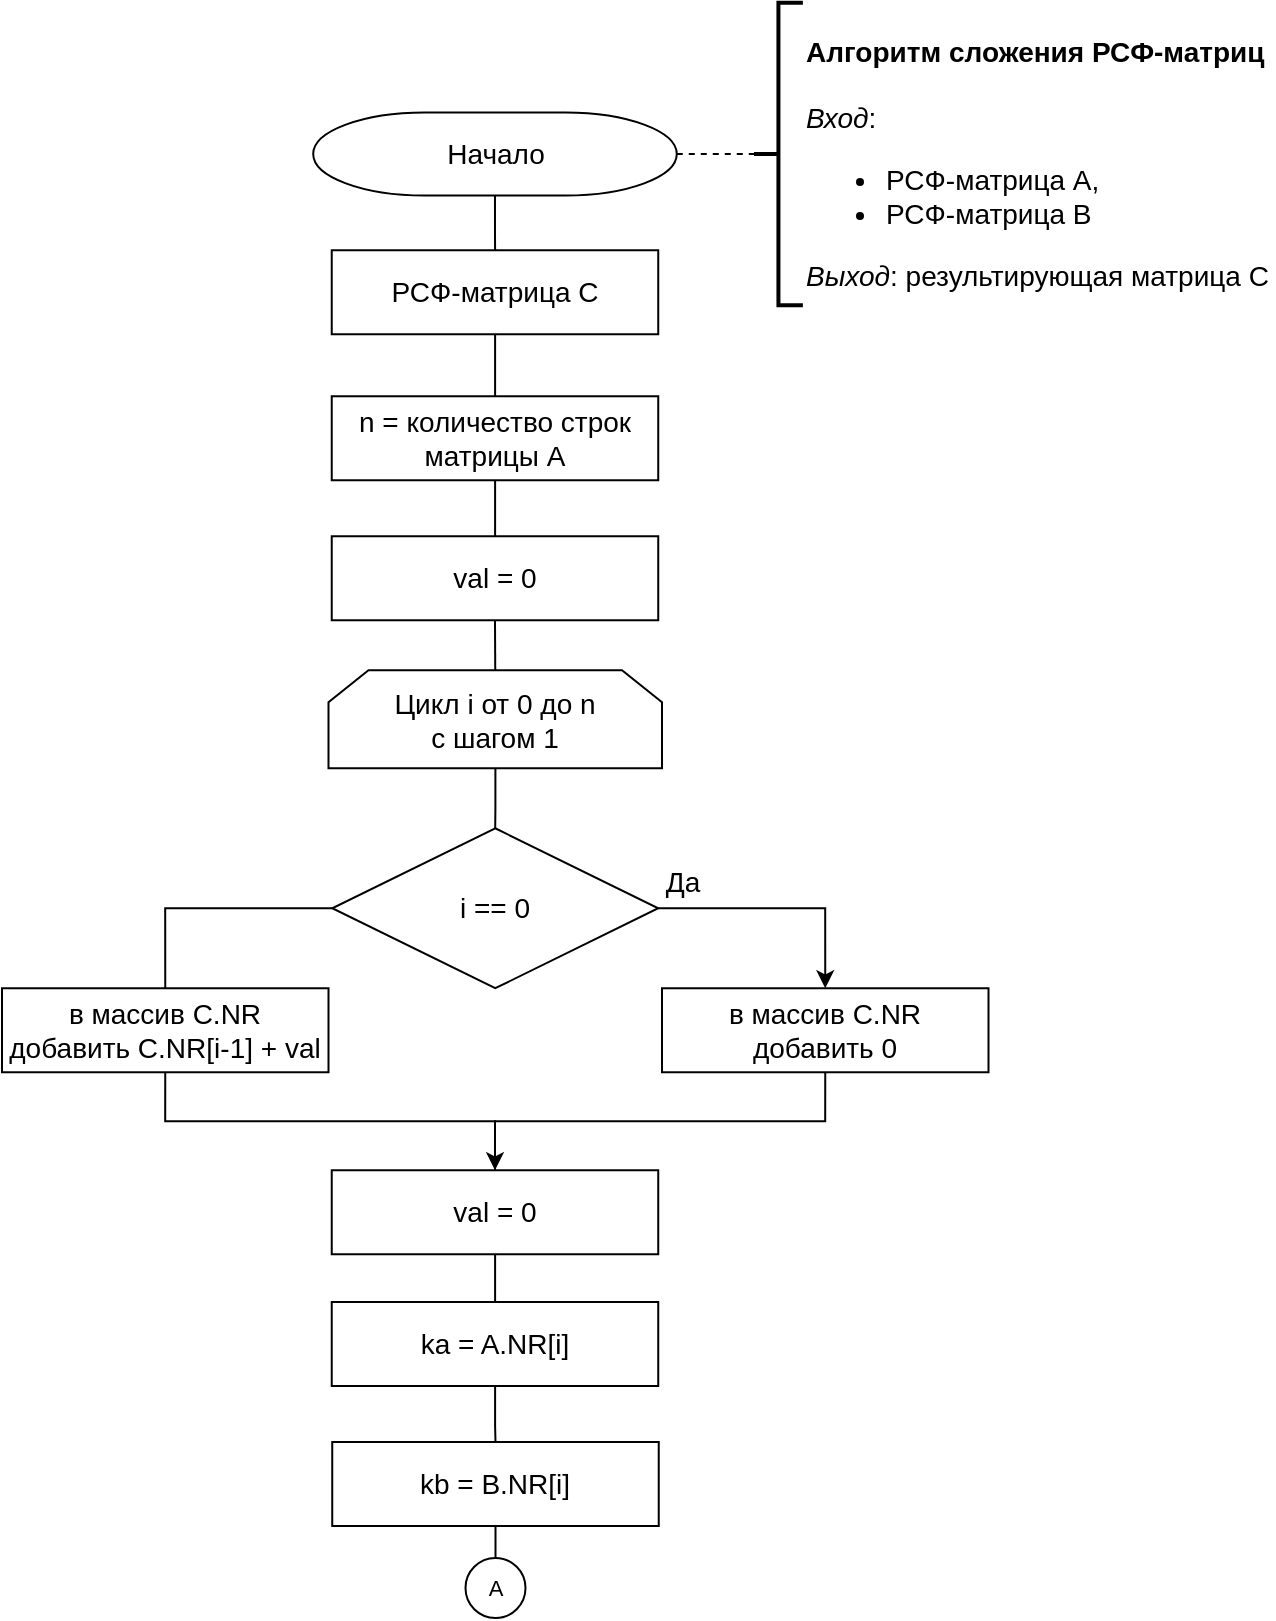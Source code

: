 <mxfile version="22.1.2" type="device" pages="3">
  <diagram id="SMWh7G3MIP-DYDScQ3kP" name="sum1">
    <mxGraphModel dx="1567" dy="1185" grid="0" gridSize="10" guides="1" tooltips="1" connect="1" arrows="1" fold="1" page="1" pageScale="1" pageWidth="827" pageHeight="1169" math="0" shadow="0">
      <root>
        <mxCell id="0" />
        <mxCell id="1" parent="0" />
        <mxCell id="8AwgqBXU9vxj7JGF5Rc0-8" style="edgeStyle=orthogonalEdgeStyle;shape=connector;rounded=0;orthogonalLoop=1;jettySize=auto;html=1;exitX=0.5;exitY=1;exitDx=0;exitDy=0;exitPerimeter=0;labelBackgroundColor=default;strokeColor=default;align=center;verticalAlign=middle;fontFamily=Helvetica;fontSize=11;fontColor=default;endArrow=none;endFill=0;" parent="1" source="Ab8iuGr4P1JSmaikQh76-2" target="msYpIoEZFIZ_a2EWAY9n-1" edge="1">
          <mxGeometry relative="1" as="geometry" />
        </mxCell>
        <mxCell id="Ab8iuGr4P1JSmaikQh76-2" value="&lt;font style=&quot;font-size: 14px;&quot;&gt;Начало&lt;/font&gt;" style="strokeWidth=1;html=1;shape=mxgraph.flowchart.terminator;whiteSpace=wrap;fontSize=14;container=0;" parent="1" vertex="1">
          <mxGeometry x="285.6" y="68.25" width="181.783" height="41.5" as="geometry" />
        </mxCell>
        <mxCell id="msYpIoEZFIZ_a2EWAY9n-3" value="" style="edgeStyle=orthogonalEdgeStyle;rounded=0;orthogonalLoop=1;jettySize=auto;html=1;endArrow=none;endFill=0;" parent="1" source="msYpIoEZFIZ_a2EWAY9n-1" target="msYpIoEZFIZ_a2EWAY9n-2" edge="1">
          <mxGeometry relative="1" as="geometry" />
        </mxCell>
        <mxCell id="msYpIoEZFIZ_a2EWAY9n-1" value="РСФ-матрица С" style="rounded=0;whiteSpace=wrap;html=1;absoluteArcSize=1;arcSize=14;strokeWidth=1;fontSize=14;container=0;" parent="1" vertex="1">
          <mxGeometry x="294.87" y="137.13" width="163.25" height="42" as="geometry" />
        </mxCell>
        <mxCell id="8AwgqBXU9vxj7JGF5Rc0-11" value="" style="edgeStyle=orthogonalEdgeStyle;shape=connector;rounded=0;orthogonalLoop=1;jettySize=auto;html=1;labelBackgroundColor=default;strokeColor=default;align=center;verticalAlign=middle;fontFamily=Helvetica;fontSize=11;fontColor=default;endArrow=none;endFill=0;" parent="1" source="msYpIoEZFIZ_a2EWAY9n-2" target="msYpIoEZFIZ_a2EWAY9n-6" edge="1">
          <mxGeometry relative="1" as="geometry" />
        </mxCell>
        <mxCell id="msYpIoEZFIZ_a2EWAY9n-2" value="n = количество строк матрицы А" style="rounded=0;whiteSpace=wrap;html=1;absoluteArcSize=1;arcSize=14;strokeWidth=1;fontSize=14;container=0;" parent="1" vertex="1">
          <mxGeometry x="294.87" y="210.13" width="163.25" height="42" as="geometry" />
        </mxCell>
        <mxCell id="8AwgqBXU9vxj7JGF5Rc0-10" value="" style="edgeStyle=orthogonalEdgeStyle;shape=connector;rounded=0;orthogonalLoop=1;jettySize=auto;html=1;labelBackgroundColor=default;strokeColor=default;align=center;verticalAlign=middle;fontFamily=Helvetica;fontSize=11;fontColor=default;endArrow=none;endFill=0;" parent="1" source="msYpIoEZFIZ_a2EWAY9n-4" target="8AwgqBXU9vxj7JGF5Rc0-1" edge="1">
          <mxGeometry relative="1" as="geometry" />
        </mxCell>
        <mxCell id="msYpIoEZFIZ_a2EWAY9n-4" value="&lt;font style=&quot;font-size: 14px;&quot;&gt;Цикл i от 0 до n &lt;br&gt;c шагом 1&lt;br&gt;&lt;/font&gt;" style="shape=loopLimit;whiteSpace=wrap;html=1;container=0;" parent="1" vertex="1">
          <mxGeometry x="293.25" y="347.13" width="166.75" height="49" as="geometry" />
        </mxCell>
        <mxCell id="8AwgqBXU9vxj7JGF5Rc0-13" style="edgeStyle=orthogonalEdgeStyle;shape=connector;rounded=0;orthogonalLoop=1;jettySize=auto;html=1;exitX=0.5;exitY=1;exitDx=0;exitDy=0;entryX=0.5;entryY=0;entryDx=0;entryDy=0;labelBackgroundColor=default;strokeColor=default;align=center;verticalAlign=middle;fontFamily=Helvetica;fontSize=11;fontColor=default;endArrow=none;endFill=0;" parent="1" source="msYpIoEZFIZ_a2EWAY9n-6" target="msYpIoEZFIZ_a2EWAY9n-4" edge="1">
          <mxGeometry relative="1" as="geometry" />
        </mxCell>
        <mxCell id="msYpIoEZFIZ_a2EWAY9n-6" value="val = 0" style="rounded=0;whiteSpace=wrap;html=1;absoluteArcSize=1;arcSize=14;strokeWidth=1;fontSize=14;container=0;" parent="1" vertex="1">
          <mxGeometry x="294.87" y="280.13" width="163.25" height="42" as="geometry" />
        </mxCell>
        <mxCell id="8AwgqBXU9vxj7JGF5Rc0-4" style="edgeStyle=orthogonalEdgeStyle;shape=connector;rounded=0;orthogonalLoop=1;jettySize=auto;html=1;exitX=1;exitY=0.5;exitDx=0;exitDy=0;entryX=0.5;entryY=0;entryDx=0;entryDy=0;labelBackgroundColor=default;strokeColor=default;align=center;verticalAlign=middle;fontFamily=Helvetica;fontSize=14;fontColor=default;endArrow=classic;endFill=1;" parent="1" source="8AwgqBXU9vxj7JGF5Rc0-1" target="8AwgqBXU9vxj7JGF5Rc0-3" edge="1">
          <mxGeometry relative="1" as="geometry" />
        </mxCell>
        <mxCell id="8AwgqBXU9vxj7JGF5Rc0-9" value="Да" style="edgeLabel;html=1;align=center;verticalAlign=middle;resizable=0;points=[];fontSize=14;fontFamily=Helvetica;fontColor=default;" parent="8AwgqBXU9vxj7JGF5Rc0-4" vertex="1" connectable="0">
          <mxGeometry x="-0.143" y="-1" relative="1" as="geometry">
            <mxPoint x="-41" y="-14" as="offset" />
          </mxGeometry>
        </mxCell>
        <mxCell id="8AwgqBXU9vxj7JGF5Rc0-6" style="edgeStyle=orthogonalEdgeStyle;shape=connector;rounded=0;orthogonalLoop=1;jettySize=auto;html=1;exitX=0;exitY=0.5;exitDx=0;exitDy=0;entryX=0.5;entryY=0;entryDx=0;entryDy=0;labelBackgroundColor=default;strokeColor=default;align=center;verticalAlign=middle;fontFamily=Helvetica;fontSize=11;fontColor=default;endArrow=none;endFill=0;" parent="1" source="8AwgqBXU9vxj7JGF5Rc0-1" target="8AwgqBXU9vxj7JGF5Rc0-5" edge="1">
          <mxGeometry relative="1" as="geometry" />
        </mxCell>
        <mxCell id="8AwgqBXU9vxj7JGF5Rc0-1" value="&lt;font style=&quot;font-size: 14px;&quot;&gt;i == 0&lt;/font&gt;" style="rhombus;whiteSpace=wrap;html=1;fontFamily=Helvetica;fontSize=11;fontColor=default;" parent="1" vertex="1">
          <mxGeometry x="295.12" y="426.13" width="163" height="80" as="geometry" />
        </mxCell>
        <mxCell id="8AwgqBXU9vxj7JGF5Rc0-17" style="edgeStyle=orthogonalEdgeStyle;shape=connector;rounded=0;orthogonalLoop=1;jettySize=auto;html=1;exitX=0.5;exitY=1;exitDx=0;exitDy=0;entryX=0.5;entryY=0;entryDx=0;entryDy=0;labelBackgroundColor=default;strokeColor=default;align=center;verticalAlign=middle;fontFamily=Helvetica;fontSize=11;fontColor=default;endArrow=none;endFill=0;" parent="1" source="8AwgqBXU9vxj7JGF5Rc0-3" target="8AwgqBXU9vxj7JGF5Rc0-14" edge="1">
          <mxGeometry relative="1" as="geometry" />
        </mxCell>
        <mxCell id="8AwgqBXU9vxj7JGF5Rc0-3" value="в массив C.NR &lt;br&gt;добавить 0" style="rounded=0;whiteSpace=wrap;html=1;absoluteArcSize=1;arcSize=14;strokeWidth=1;fontSize=14;container=0;" parent="1" vertex="1">
          <mxGeometry x="460" y="506.13" width="163.25" height="42" as="geometry" />
        </mxCell>
        <mxCell id="8AwgqBXU9vxj7JGF5Rc0-15" style="edgeStyle=orthogonalEdgeStyle;shape=connector;rounded=0;orthogonalLoop=1;jettySize=auto;html=1;exitX=0.5;exitY=1;exitDx=0;exitDy=0;entryX=0.5;entryY=0;entryDx=0;entryDy=0;labelBackgroundColor=default;strokeColor=default;align=center;verticalAlign=middle;fontFamily=Helvetica;fontSize=11;fontColor=default;endArrow=classic;endFill=1;" parent="1" source="8AwgqBXU9vxj7JGF5Rc0-5" target="8AwgqBXU9vxj7JGF5Rc0-14" edge="1">
          <mxGeometry relative="1" as="geometry" />
        </mxCell>
        <mxCell id="8AwgqBXU9vxj7JGF5Rc0-5" value="в массив C.NR &lt;br&gt;добавить С.NR[i-1] + val" style="rounded=0;whiteSpace=wrap;html=1;absoluteArcSize=1;arcSize=14;strokeWidth=1;fontSize=14;container=0;" parent="1" vertex="1">
          <mxGeometry x="130.0" y="506.13" width="163.25" height="42" as="geometry" />
        </mxCell>
        <mxCell id="8AwgqBXU9vxj7JGF5Rc0-19" value="" style="edgeStyle=orthogonalEdgeStyle;shape=connector;rounded=0;orthogonalLoop=1;jettySize=auto;html=1;labelBackgroundColor=default;strokeColor=default;align=center;verticalAlign=middle;fontFamily=Helvetica;fontSize=11;fontColor=default;endArrow=none;endFill=0;" parent="1" source="8AwgqBXU9vxj7JGF5Rc0-14" target="8AwgqBXU9vxj7JGF5Rc0-18" edge="1">
          <mxGeometry relative="1" as="geometry" />
        </mxCell>
        <mxCell id="8AwgqBXU9vxj7JGF5Rc0-14" value="val = 0" style="rounded=0;whiteSpace=wrap;html=1;absoluteArcSize=1;arcSize=14;strokeWidth=1;fontSize=14;container=0;" parent="1" vertex="1">
          <mxGeometry x="294.87" y="597.13" width="163.25" height="42" as="geometry" />
        </mxCell>
        <mxCell id="8AwgqBXU9vxj7JGF5Rc0-21" value="" style="edgeStyle=orthogonalEdgeStyle;shape=connector;rounded=0;orthogonalLoop=1;jettySize=auto;html=1;labelBackgroundColor=default;strokeColor=default;align=center;verticalAlign=middle;fontFamily=Helvetica;fontSize=11;fontColor=default;endArrow=none;endFill=0;" parent="1" source="8AwgqBXU9vxj7JGF5Rc0-18" target="8AwgqBXU9vxj7JGF5Rc0-20" edge="1">
          <mxGeometry relative="1" as="geometry" />
        </mxCell>
        <mxCell id="8AwgqBXU9vxj7JGF5Rc0-18" value="ka = A.NR[i]" style="rounded=0;whiteSpace=wrap;html=1;absoluteArcSize=1;arcSize=14;strokeWidth=1;fontSize=14;container=0;" parent="1" vertex="1">
          <mxGeometry x="294.87" y="663" width="163.25" height="42" as="geometry" />
        </mxCell>
        <mxCell id="8AwgqBXU9vxj7JGF5Rc0-23" value="" style="edgeStyle=orthogonalEdgeStyle;shape=connector;rounded=0;orthogonalLoop=1;jettySize=auto;html=1;labelBackgroundColor=default;strokeColor=default;align=center;verticalAlign=middle;fontFamily=Helvetica;fontSize=11;fontColor=default;endArrow=none;endFill=0;" parent="1" source="8AwgqBXU9vxj7JGF5Rc0-20" edge="1">
          <mxGeometry relative="1" as="geometry">
            <mxPoint x="376.867" y="803.002" as="targetPoint" />
          </mxGeometry>
        </mxCell>
        <mxCell id="8AwgqBXU9vxj7JGF5Rc0-20" value="kb = B.NR[i]" style="rounded=0;whiteSpace=wrap;html=1;absoluteArcSize=1;arcSize=14;strokeWidth=1;fontSize=14;container=0;" parent="1" vertex="1">
          <mxGeometry x="295.12" y="733" width="163.25" height="42" as="geometry" />
        </mxCell>
        <mxCell id="8AwgqBXU9vxj7JGF5Rc0-39" value="A" style="ellipse;whiteSpace=wrap;html=1;aspect=fixed;fontFamily=Helvetica;fontSize=11;fontColor=default;" parent="1" vertex="1">
          <mxGeometry x="361.75" y="791" width="30" height="30" as="geometry" />
        </mxCell>
        <mxCell id="vi7GC5EDmiUwviAEDeMF-2" style="edgeStyle=orthogonalEdgeStyle;rounded=0;orthogonalLoop=1;jettySize=auto;html=1;exitX=1;exitY=0.5;exitDx=0;exitDy=0;exitPerimeter=0;entryX=0;entryY=0.5;entryDx=0;entryDy=0;entryPerimeter=0;endArrow=none;endFill=0;dashed=1;" edge="1" parent="1" source="Ab8iuGr4P1JSmaikQh76-2" target="Ab8iuGr4P1JSmaikQh76-3">
          <mxGeometry relative="1" as="geometry" />
        </mxCell>
        <mxCell id="vi7GC5EDmiUwviAEDeMF-4" value="" style="group" vertex="1" connectable="0" parent="1">
          <mxGeometry x="506" y="13.37" width="260" height="151.25" as="geometry" />
        </mxCell>
        <mxCell id="Ab8iuGr4P1JSmaikQh76-3" value="" style="strokeWidth=2;html=1;shape=mxgraph.flowchart.annotation_2;align=left;labelPosition=right;pointerEvents=1;hachureGap=4;fontFamily=Architects Daughter;fontSource=https%3A%2F%2Ffonts.googleapis.com%2Fcss%3Ffamily%3DArchitects%2BDaughter;fontSize=14;container=0;" parent="vi7GC5EDmiUwviAEDeMF-4" vertex="1">
          <mxGeometry width="24.44" height="151.25" as="geometry" />
        </mxCell>
        <mxCell id="Ab8iuGr4P1JSmaikQh76-1" value="&lt;br style=&quot;font-size: 14px;&quot;&gt;&lt;b style=&quot;font-size: 14px;&quot;&gt;Алгоритм сложения РСФ-матриц&lt;br style=&quot;font-size: 14px;&quot;&gt;&amp;nbsp;&lt;/b&gt;&lt;br style=&quot;font-size: 14px;&quot;&gt;&lt;i style=&quot;font-size: 14px;&quot;&gt;Вход&lt;/i&gt;:&amp;nbsp;&lt;br&gt;&lt;ul&gt;&lt;li&gt;РСФ-матрица A,&lt;/li&gt;&lt;li&gt;РСФ-матрица B&lt;/li&gt;&lt;/ul&gt;&lt;div&gt;&lt;i&gt;Выход&lt;/i&gt;: результирующая&amp;nbsp;&lt;span style=&quot;background-color: initial;&quot;&gt;матрица С&lt;/span&gt;&lt;/div&gt;" style="text;html=1;strokeColor=none;fillColor=none;align=left;verticalAlign=middle;whiteSpace=wrap;rounded=0;fontSize=14;container=0;" parent="vi7GC5EDmiUwviAEDeMF-4" vertex="1">
          <mxGeometry x="24.44" y="66.63" width="235.56" height="10" as="geometry" />
        </mxCell>
      </root>
    </mxGraphModel>
  </diagram>
  <diagram id="EEU-iRFAq5Y7ACLVF6Qx" name="sum2">
    <mxGraphModel dx="1175" dy="-280" grid="0" gridSize="10" guides="1" tooltips="1" connect="1" arrows="1" fold="1" page="1" pageScale="1" pageWidth="827" pageHeight="1169" math="0" shadow="0">
      <root>
        <mxCell id="0" />
        <mxCell id="1" parent="0" />
        <mxCell id="8U1O0CdQogbkgWTrK2fF-4" style="edgeStyle=orthogonalEdgeStyle;shape=connector;rounded=0;orthogonalLoop=1;jettySize=auto;html=1;exitX=1;exitY=0.5;exitDx=0;exitDy=0;labelBackgroundColor=default;strokeColor=default;align=center;verticalAlign=middle;fontFamily=Helvetica;fontSize=11;fontColor=default;endArrow=classic;endFill=1;" parent="1" source="8U1O0CdQogbkgWTrK2fF-5" target="8U1O0CdQogbkgWTrK2fF-7" edge="1">
          <mxGeometry relative="1" as="geometry" />
        </mxCell>
        <mxCell id="8U1O0CdQogbkgWTrK2fF-11" value="&lt;font style=&quot;font-size: 14px;&quot;&gt;Да&lt;/font&gt;" style="edgeLabel;html=1;align=center;verticalAlign=middle;resizable=0;points=[];fontSize=14;fontFamily=Helvetica;fontColor=default;" parent="8U1O0CdQogbkgWTrK2fF-4" vertex="1" connectable="0">
          <mxGeometry x="-0.168" y="3" relative="1" as="geometry">
            <mxPoint x="-35" y="-7" as="offset" />
          </mxGeometry>
        </mxCell>
        <mxCell id="8U1O0CdQogbkgWTrK2fF-13" style="edgeStyle=orthogonalEdgeStyle;shape=connector;rounded=0;orthogonalLoop=1;jettySize=auto;html=1;exitX=0;exitY=0.5;exitDx=0;exitDy=0;labelBackgroundColor=default;strokeColor=default;align=center;verticalAlign=middle;fontFamily=Helvetica;fontSize=11;fontColor=default;endArrow=none;endFill=0;" parent="1" source="8U1O0CdQogbkgWTrK2fF-5" target="8U1O0CdQogbkgWTrK2fF-12" edge="1">
          <mxGeometry relative="1" as="geometry" />
        </mxCell>
        <mxCell id="8U1O0CdQogbkgWTrK2fF-5" value="&lt;font style=&quot;font-size: 14px;&quot;&gt;A.JA[ka] &amp;lt; B.JA[kb]&lt;br&gt;&lt;/font&gt;" style="rhombus;whiteSpace=wrap;html=1;fontFamily=Helvetica;fontSize=11;fontColor=default;" parent="1" vertex="1">
          <mxGeometry x="419.69" y="1558" width="163" height="80" as="geometry" />
        </mxCell>
        <mxCell id="8U1O0CdQogbkgWTrK2fF-6" value="" style="edgeStyle=orthogonalEdgeStyle;shape=connector;rounded=0;orthogonalLoop=1;jettySize=auto;html=1;labelBackgroundColor=default;strokeColor=default;align=center;verticalAlign=middle;fontFamily=Helvetica;fontSize=11;fontColor=default;endArrow=none;endFill=0;" parent="1" source="8U1O0CdQogbkgWTrK2fF-7" target="8U1O0CdQogbkgWTrK2fF-9" edge="1">
          <mxGeometry relative="1" as="geometry" />
        </mxCell>
        <mxCell id="8U1O0CdQogbkgWTrK2fF-7" value="в массив C.JA&lt;br style=&quot;border-color: var(--border-color);&quot;&gt;добавить A.JA[ka]" style="rounded=0;whiteSpace=wrap;html=1;absoluteArcSize=1;arcSize=14;strokeWidth=1;fontSize=14;container=0;" parent="1" vertex="1">
          <mxGeometry x="602.09" y="1648" width="163.25" height="42" as="geometry" />
        </mxCell>
        <mxCell id="8U1O0CdQogbkgWTrK2fF-8" value="" style="edgeStyle=orthogonalEdgeStyle;shape=connector;rounded=0;orthogonalLoop=1;jettySize=auto;html=1;labelBackgroundColor=default;strokeColor=default;align=center;verticalAlign=middle;fontFamily=Helvetica;fontSize=11;fontColor=default;endArrow=none;endFill=0;" parent="1" source="8U1O0CdQogbkgWTrK2fF-9" target="8U1O0CdQogbkgWTrK2fF-10" edge="1">
          <mxGeometry relative="1" as="geometry" />
        </mxCell>
        <mxCell id="8U1O0CdQogbkgWTrK2fF-9" value="в массив C.AN&lt;br style=&quot;border-color: var(--border-color);&quot;&gt;добавить A.AN[ka]" style="rounded=0;whiteSpace=wrap;html=1;absoluteArcSize=1;arcSize=14;strokeWidth=1;fontSize=14;container=0;" parent="1" vertex="1">
          <mxGeometry x="602.09" y="1718" width="163.25" height="42" as="geometry" />
        </mxCell>
        <mxCell id="bO2Eyt3hgYynWokHPSe8-19" style="edgeStyle=orthogonalEdgeStyle;shape=connector;rounded=0;orthogonalLoop=1;jettySize=auto;html=1;exitX=0.5;exitY=1;exitDx=0;exitDy=0;labelBackgroundColor=default;strokeColor=default;align=center;verticalAlign=middle;fontFamily=Helvetica;fontSize=11;fontColor=default;endArrow=classic;endFill=1;" edge="1" parent="1" source="8U1O0CdQogbkgWTrK2fF-10" target="8U1O0CdQogbkgWTrK2fF-29">
          <mxGeometry relative="1" as="geometry">
            <Array as="points">
              <mxPoint x="684" y="2220" />
              <mxPoint x="501" y="2220" />
            </Array>
          </mxGeometry>
        </mxCell>
        <mxCell id="8U1O0CdQogbkgWTrK2fF-10" value="ka = ka + 1" style="rounded=0;whiteSpace=wrap;html=1;absoluteArcSize=1;arcSize=14;strokeWidth=1;fontSize=14;container=0;" parent="1" vertex="1">
          <mxGeometry x="602.09" y="1788" width="163.25" height="42" as="geometry" />
        </mxCell>
        <mxCell id="8U1O0CdQogbkgWTrK2fF-15" style="edgeStyle=orthogonalEdgeStyle;shape=connector;rounded=0;orthogonalLoop=1;jettySize=auto;html=1;exitX=1;exitY=0.5;exitDx=0;exitDy=0;labelBackgroundColor=default;strokeColor=default;align=center;verticalAlign=middle;fontFamily=Helvetica;fontSize=11;fontColor=default;endArrow=classic;endFill=1;" parent="1" source="8U1O0CdQogbkgWTrK2fF-12" target="8U1O0CdQogbkgWTrK2fF-14" edge="1">
          <mxGeometry relative="1" as="geometry" />
        </mxCell>
        <mxCell id="8U1O0CdQogbkgWTrK2fF-20" value="&lt;font style=&quot;font-size: 14px;&quot;&gt;Да&lt;/font&gt;" style="edgeLabel;html=1;align=center;verticalAlign=middle;resizable=0;points=[];fontSize=11;fontFamily=Helvetica;fontColor=default;" parent="8U1O0CdQogbkgWTrK2fF-15" vertex="1" connectable="0">
          <mxGeometry x="-0.345" relative="1" as="geometry">
            <mxPoint x="-28" y="-10" as="offset" />
          </mxGeometry>
        </mxCell>
        <mxCell id="bO2Eyt3hgYynWokHPSe8-13" style="edgeStyle=orthogonalEdgeStyle;shape=connector;rounded=0;orthogonalLoop=1;jettySize=auto;html=1;exitX=0;exitY=0.5;exitDx=0;exitDy=0;entryX=0.5;entryY=0;entryDx=0;entryDy=0;labelBackgroundColor=default;strokeColor=default;align=center;verticalAlign=middle;fontFamily=Helvetica;fontSize=11;fontColor=default;endArrow=none;endFill=0;" edge="1" parent="1" source="8U1O0CdQogbkgWTrK2fF-12" target="bO2Eyt3hgYynWokHPSe8-1">
          <mxGeometry relative="1" as="geometry" />
        </mxCell>
        <mxCell id="8U1O0CdQogbkgWTrK2fF-12" value="&lt;font style=&quot;font-size: 14px;&quot;&gt;A.JA[ka] &amp;gt; B.JA[kb]&lt;br&gt;&lt;/font&gt;" style="rhombus;whiteSpace=wrap;html=1;fontFamily=Helvetica;fontSize=11;fontColor=default;" parent="1" vertex="1">
          <mxGeometry x="256.69" y="1648" width="163" height="80" as="geometry" />
        </mxCell>
        <mxCell id="8U1O0CdQogbkgWTrK2fF-17" value="" style="edgeStyle=orthogonalEdgeStyle;shape=connector;rounded=0;orthogonalLoop=1;jettySize=auto;html=1;labelBackgroundColor=default;strokeColor=default;align=center;verticalAlign=middle;fontFamily=Helvetica;fontSize=11;fontColor=default;endArrow=none;endFill=0;" parent="1" source="8U1O0CdQogbkgWTrK2fF-14" target="8U1O0CdQogbkgWTrK2fF-16" edge="1">
          <mxGeometry relative="1" as="geometry" />
        </mxCell>
        <mxCell id="8U1O0CdQogbkgWTrK2fF-14" value="в массив C.JA&lt;br style=&quot;border-color: var(--border-color);&quot;&gt;добавить B.JA[kb]" style="rounded=0;whiteSpace=wrap;html=1;absoluteArcSize=1;arcSize=14;strokeWidth=1;fontSize=14;container=0;" parent="1" vertex="1">
          <mxGeometry x="419.69" y="1728" width="163.25" height="42" as="geometry" />
        </mxCell>
        <mxCell id="8U1O0CdQogbkgWTrK2fF-19" value="" style="edgeStyle=orthogonalEdgeStyle;shape=connector;rounded=0;orthogonalLoop=1;jettySize=auto;html=1;labelBackgroundColor=default;strokeColor=default;align=center;verticalAlign=middle;fontFamily=Helvetica;fontSize=11;fontColor=default;endArrow=none;endFill=0;" parent="1" source="8U1O0CdQogbkgWTrK2fF-16" target="8U1O0CdQogbkgWTrK2fF-18" edge="1">
          <mxGeometry relative="1" as="geometry" />
        </mxCell>
        <mxCell id="8U1O0CdQogbkgWTrK2fF-16" value="в массив C.AN&lt;br style=&quot;border-color: var(--border-color);&quot;&gt;добавить B.AN[kb]" style="rounded=0;whiteSpace=wrap;html=1;absoluteArcSize=1;arcSize=14;strokeWidth=1;fontSize=14;container=0;" parent="1" vertex="1">
          <mxGeometry x="419.69" y="1798" width="163.25" height="42" as="geometry" />
        </mxCell>
        <mxCell id="bO2Eyt3hgYynWokHPSe8-18" style="edgeStyle=orthogonalEdgeStyle;shape=connector;rounded=0;orthogonalLoop=1;jettySize=auto;html=1;exitX=0.5;exitY=1;exitDx=0;exitDy=0;labelBackgroundColor=default;strokeColor=default;align=center;verticalAlign=middle;fontFamily=Helvetica;fontSize=11;fontColor=default;endArrow=none;endFill=0;" edge="1" parent="1" source="8U1O0CdQogbkgWTrK2fF-18">
          <mxGeometry relative="1" as="geometry">
            <mxPoint x="340" y="2210" as="targetPoint" />
            <Array as="points">
              <mxPoint x="501" y="2190" />
              <mxPoint x="340" y="2190" />
            </Array>
          </mxGeometry>
        </mxCell>
        <mxCell id="8U1O0CdQogbkgWTrK2fF-18" value="kb = kb + 1" style="rounded=0;whiteSpace=wrap;html=1;absoluteArcSize=1;arcSize=14;strokeWidth=1;fontSize=14;container=0;" parent="1" vertex="1">
          <mxGeometry x="419.69" y="1868" width="163.25" height="42" as="geometry" />
        </mxCell>
        <mxCell id="8U1O0CdQogbkgWTrK2fF-28" value="" style="edgeStyle=orthogonalEdgeStyle;shape=connector;rounded=0;orthogonalLoop=1;jettySize=auto;html=1;labelBackgroundColor=default;strokeColor=default;align=center;verticalAlign=middle;fontFamily=Helvetica;fontSize=11;fontColor=default;endArrow=none;endFill=0;" parent="1" source="8U1O0CdQogbkgWTrK2fF-25" target="8U1O0CdQogbkgWTrK2fF-26" edge="1">
          <mxGeometry relative="1" as="geometry" />
        </mxCell>
        <mxCell id="8U1O0CdQogbkgWTrK2fF-25" value="kb = kb + 1" style="rounded=0;whiteSpace=wrap;html=1;absoluteArcSize=1;arcSize=14;strokeWidth=1;fontSize=14;container=0;" parent="1" vertex="1">
          <mxGeometry x="80.25" y="2050" width="163.25" height="42" as="geometry" />
        </mxCell>
        <mxCell id="bO2Eyt3hgYynWokHPSe8-20" style="edgeStyle=orthogonalEdgeStyle;shape=connector;rounded=0;orthogonalLoop=1;jettySize=auto;html=1;exitX=0.5;exitY=1;exitDx=0;exitDy=0;entryX=0.5;entryY=0;entryDx=0;entryDy=0;labelBackgroundColor=default;strokeColor=default;align=center;verticalAlign=middle;fontFamily=Helvetica;fontSize=11;fontColor=default;endArrow=none;endFill=0;" edge="1" parent="1" source="8U1O0CdQogbkgWTrK2fF-26" target="8U1O0CdQogbkgWTrK2fF-29">
          <mxGeometry relative="1" as="geometry">
            <Array as="points">
              <mxPoint x="162" y="2190" />
              <mxPoint x="340" y="2190" />
              <mxPoint x="340" y="2220" />
              <mxPoint x="501" y="2220" />
            </Array>
          </mxGeometry>
        </mxCell>
        <mxCell id="8U1O0CdQogbkgWTrK2fF-26" value="ka = ka + 1" style="rounded=0;whiteSpace=wrap;html=1;absoluteArcSize=1;arcSize=14;strokeWidth=1;fontSize=14;container=0;" parent="1" vertex="1">
          <mxGeometry x="80.25" y="2120" width="163.25" height="42" as="geometry" />
        </mxCell>
        <mxCell id="ihlgSscTZok5iSYmaYs1-6" style="edgeStyle=orthogonalEdgeStyle;shape=connector;rounded=0;orthogonalLoop=1;jettySize=auto;html=1;exitX=0.5;exitY=1;exitDx=0;exitDy=0;labelBackgroundColor=default;strokeColor=default;align=center;verticalAlign=middle;fontFamily=Helvetica;fontSize=11;fontColor=default;endArrow=classic;endFill=1;" parent="1" source="8U1O0CdQogbkgWTrK2fF-29" edge="1">
          <mxGeometry relative="1" as="geometry">
            <mxPoint x="501" y="1440" as="targetPoint" />
            <Array as="points">
              <mxPoint x="501" y="2300" />
              <mxPoint x="62" y="2300" />
              <mxPoint x="62" y="1440" />
              <mxPoint x="501" y="1440" />
            </Array>
          </mxGeometry>
        </mxCell>
        <mxCell id="8U1O0CdQogbkgWTrK2fF-29" value="val = val + 1" style="rounded=0;whiteSpace=wrap;html=1;absoluteArcSize=1;arcSize=14;strokeWidth=1;fontSize=14;container=0;" parent="1" vertex="1">
          <mxGeometry x="419.44" y="2240" width="163.25" height="42" as="geometry" />
        </mxCell>
        <mxCell id="bm2sCQowgGXtOBnuMrha-2" style="edgeStyle=orthogonalEdgeStyle;shape=connector;rounded=0;orthogonalLoop=1;jettySize=auto;html=1;exitX=0.5;exitY=1;exitDx=0;exitDy=0;entryX=0.5;entryY=0;entryDx=0;entryDy=0;labelBackgroundColor=default;strokeColor=default;align=center;verticalAlign=middle;fontFamily=Helvetica;fontSize=11;fontColor=default;endArrow=none;endFill=0;" parent="1" source="bm2sCQowgGXtOBnuMrha-1" target="8U1O0CdQogbkgWTrK2fF-5" edge="1">
          <mxGeometry relative="1" as="geometry" />
        </mxCell>
        <mxCell id="ihlgSscTZok5iSYmaYs1-12" value="&lt;font style=&quot;font-size: 14px;&quot;&gt;Да&lt;/font&gt;" style="edgeLabel;html=1;align=center;verticalAlign=middle;resizable=0;points=[];fontSize=11;fontFamily=Helvetica;fontColor=default;" parent="bm2sCQowgGXtOBnuMrha-2" vertex="1" connectable="0">
          <mxGeometry x="-0.145" relative="1" as="geometry">
            <mxPoint x="12" as="offset" />
          </mxGeometry>
        </mxCell>
        <mxCell id="KUXS9KFJoiylNMZ6EMxR-2" style="edgeStyle=orthogonalEdgeStyle;shape=connector;rounded=0;orthogonalLoop=1;jettySize=auto;html=1;exitX=1;exitY=0.5;exitDx=0;exitDy=0;entryX=0;entryY=0.5;entryDx=0;entryDy=0;labelBackgroundColor=default;strokeColor=default;align=center;verticalAlign=middle;fontFamily=Helvetica;fontSize=11;fontColor=default;endArrow=none;endFill=0;" parent="1" source="bm2sCQowgGXtOBnuMrha-1" target="KUXS9KFJoiylNMZ6EMxR-1" edge="1">
          <mxGeometry relative="1" as="geometry" />
        </mxCell>
        <mxCell id="bm2sCQowgGXtOBnuMrha-1" value="&lt;font style=&quot;font-size: 14px;&quot;&gt;ka &amp;lt; A.NR[i + 1] и&amp;nbsp;&lt;br&gt;kb &amp;lt; B.NR[i + 1]&lt;br&gt;&lt;/font&gt;" style="rhombus;whiteSpace=wrap;html=1;fontFamily=Helvetica;fontSize=11;fontColor=default;" parent="1" vertex="1">
          <mxGeometry x="419.94" y="1448" width="163" height="80" as="geometry" />
        </mxCell>
        <mxCell id="ihlgSscTZok5iSYmaYs1-2" value="" style="edgeStyle=orthogonalEdgeStyle;shape=connector;rounded=0;orthogonalLoop=1;jettySize=auto;html=1;labelBackgroundColor=default;strokeColor=default;align=center;verticalAlign=middle;fontFamily=Helvetica;fontSize=11;fontColor=default;endArrow=none;endFill=0;" parent="1" source="ihlgSscTZok5iSYmaYs1-1" target="bm2sCQowgGXtOBnuMrha-1" edge="1">
          <mxGeometry relative="1" as="geometry" />
        </mxCell>
        <mxCell id="ihlgSscTZok5iSYmaYs1-1" value="A" style="ellipse;whiteSpace=wrap;html=1;aspect=fixed;fontFamily=Helvetica;fontSize=11;fontColor=default;" parent="1" vertex="1">
          <mxGeometry x="486.44" y="1388" width="30" height="30" as="geometry" />
        </mxCell>
        <mxCell id="KUXS9KFJoiylNMZ6EMxR-1" value="Б" style="ellipse;whiteSpace=wrap;html=1;aspect=fixed;fontFamily=Helvetica;fontSize=11;fontColor=default;" parent="1" vertex="1">
          <mxGeometry x="632.2" y="1473" width="30" height="30" as="geometry" />
        </mxCell>
        <mxCell id="bO2Eyt3hgYynWokHPSe8-3" style="edgeStyle=orthogonalEdgeStyle;rounded=0;orthogonalLoop=1;jettySize=auto;html=1;exitX=0.5;exitY=1;exitDx=0;exitDy=0;entryX=0.5;entryY=0;entryDx=0;entryDy=0;endArrow=none;endFill=0;" edge="1" parent="1" source="bO2Eyt3hgYynWokHPSe8-1" target="bO2Eyt3hgYynWokHPSe8-2">
          <mxGeometry relative="1" as="geometry" />
        </mxCell>
        <mxCell id="bO2Eyt3hgYynWokHPSe8-1" value="tmp = A.AN[ka] + B.AN[kb]" style="rounded=0;whiteSpace=wrap;html=1;absoluteArcSize=1;arcSize=14;strokeWidth=1;fontSize=14;container=0;" vertex="1" parent="1">
          <mxGeometry x="80.0" y="1728" width="163.25" height="42" as="geometry" />
        </mxCell>
        <mxCell id="bO2Eyt3hgYynWokHPSe8-12" style="edgeStyle=orthogonalEdgeStyle;shape=connector;rounded=0;orthogonalLoop=1;jettySize=auto;html=1;exitX=0.5;exitY=1;exitDx=0;exitDy=0;labelBackgroundColor=default;strokeColor=default;align=center;verticalAlign=middle;fontFamily=Helvetica;fontSize=11;fontColor=default;endArrow=none;endFill=0;" edge="1" parent="1" source="bO2Eyt3hgYynWokHPSe8-2" target="bO2Eyt3hgYynWokHPSe8-4">
          <mxGeometry relative="1" as="geometry" />
        </mxCell>
        <mxCell id="bO2Eyt3hgYynWokHPSe8-17" value="&lt;font style=&quot;font-size: 14px;&quot;&gt;Да&lt;/font&gt;" style="edgeLabel;html=1;align=center;verticalAlign=middle;resizable=0;points=[];fontSize=11;fontFamily=Helvetica;fontColor=default;" vertex="1" connectable="0" parent="bO2Eyt3hgYynWokHPSe8-12">
          <mxGeometry x="-0.293" y="-1" relative="1" as="geometry">
            <mxPoint x="15" y="2" as="offset" />
          </mxGeometry>
        </mxCell>
        <mxCell id="bO2Eyt3hgYynWokHPSe8-21" style="edgeStyle=orthogonalEdgeStyle;shape=connector;rounded=0;orthogonalLoop=1;jettySize=auto;html=1;exitX=1;exitY=0.5;exitDx=0;exitDy=0;labelBackgroundColor=default;strokeColor=default;align=center;verticalAlign=middle;fontFamily=Helvetica;fontSize=11;fontColor=default;endArrow=classic;endFill=1;" edge="1" parent="1" source="bO2Eyt3hgYynWokHPSe8-2">
          <mxGeometry relative="1" as="geometry">
            <mxPoint x="162" y="2040" as="targetPoint" />
            <Array as="points">
              <mxPoint x="280" y="1839" />
              <mxPoint x="280" y="2040" />
            </Array>
          </mxGeometry>
        </mxCell>
        <mxCell id="bO2Eyt3hgYynWokHPSe8-2" value="&lt;font style=&quot;font-size: 14px;&quot;&gt;tmp != 0&lt;br&gt;&lt;/font&gt;" style="rhombus;whiteSpace=wrap;html=1;fontFamily=Helvetica;fontSize=11;fontColor=default;" vertex="1" parent="1">
          <mxGeometry x="80.25" y="1799" width="163" height="80" as="geometry" />
        </mxCell>
        <mxCell id="bO2Eyt3hgYynWokHPSe8-14" style="edgeStyle=orthogonalEdgeStyle;shape=connector;rounded=0;orthogonalLoop=1;jettySize=auto;html=1;exitX=0.5;exitY=1;exitDx=0;exitDy=0;labelBackgroundColor=default;strokeColor=default;align=center;verticalAlign=middle;fontFamily=Helvetica;fontSize=11;fontColor=default;endArrow=none;endFill=0;" edge="1" parent="1" source="bO2Eyt3hgYynWokHPSe8-4" target="bO2Eyt3hgYynWokHPSe8-5">
          <mxGeometry relative="1" as="geometry" />
        </mxCell>
        <mxCell id="bO2Eyt3hgYynWokHPSe8-4" value="в массив C.JA&lt;br style=&quot;border-color: var(--border-color);&quot;&gt;добавить B.JA[kb]" style="rounded=0;whiteSpace=wrap;html=1;absoluteArcSize=1;arcSize=14;strokeWidth=1;fontSize=14;container=0;" vertex="1" parent="1">
          <mxGeometry x="80.25" y="1902" width="163.25" height="42" as="geometry" />
        </mxCell>
        <mxCell id="bO2Eyt3hgYynWokHPSe8-15" style="edgeStyle=orthogonalEdgeStyle;shape=connector;rounded=0;orthogonalLoop=1;jettySize=auto;html=1;exitX=0.5;exitY=1;exitDx=0;exitDy=0;entryX=0.5;entryY=0;entryDx=0;entryDy=0;labelBackgroundColor=default;strokeColor=default;align=center;verticalAlign=middle;fontFamily=Helvetica;fontSize=11;fontColor=default;endArrow=none;endFill=0;" edge="1" parent="1" source="bO2Eyt3hgYynWokHPSe8-5" target="8U1O0CdQogbkgWTrK2fF-25">
          <mxGeometry relative="1" as="geometry" />
        </mxCell>
        <mxCell id="bO2Eyt3hgYynWokHPSe8-5" value="в массив C.AN&lt;br style=&quot;border-color: var(--border-color);&quot;&gt;добавить tmp" style="rounded=0;whiteSpace=wrap;html=1;absoluteArcSize=1;arcSize=14;strokeWidth=1;fontSize=14;container=0;" vertex="1" parent="1">
          <mxGeometry x="80" y="1970" width="163.25" height="52" as="geometry" />
        </mxCell>
      </root>
    </mxGraphModel>
  </diagram>
  <diagram id="8cnuusaaZVuOoHACt5RU" name="sum3">
    <mxGraphModel dx="940" dy="-458" grid="0" gridSize="10" guides="1" tooltips="1" connect="1" arrows="1" fold="1" page="1" pageScale="1" pageWidth="827" pageHeight="1169" math="0" shadow="0">
      <root>
        <mxCell id="0" />
        <mxCell id="1" parent="0" />
        <mxCell id="qhkigR42vnNjQ1aJfIcs-1" style="edgeStyle=orthogonalEdgeStyle;shape=connector;rounded=0;orthogonalLoop=1;jettySize=auto;html=1;exitX=0.5;exitY=1;exitDx=0;exitDy=0;labelBackgroundColor=default;strokeColor=default;align=center;verticalAlign=middle;fontFamily=Helvetica;fontSize=11;fontColor=default;endArrow=none;endFill=0;" parent="1" source="qhkigR42vnNjQ1aJfIcs-3" target="qhkigR42vnNjQ1aJfIcs-5" edge="1">
          <mxGeometry relative="1" as="geometry" />
        </mxCell>
        <mxCell id="qhkigR42vnNjQ1aJfIcs-2" value="&lt;font style=&quot;font-size: 14px;&quot;&gt;Да&lt;/font&gt;" style="edgeLabel;html=1;align=center;verticalAlign=middle;resizable=0;points=[];fontSize=11;fontFamily=Helvetica;fontColor=default;" parent="qhkigR42vnNjQ1aJfIcs-1" vertex="1" connectable="0">
          <mxGeometry x="-0.115" relative="1" as="geometry">
            <mxPoint x="15" y="3" as="offset" />
          </mxGeometry>
        </mxCell>
        <mxCell id="Hu3R2ciQ9YswAKmR40Hp-12" style="edgeStyle=orthogonalEdgeStyle;shape=connector;rounded=0;orthogonalLoop=1;jettySize=auto;html=1;exitX=1;exitY=0.5;exitDx=0;exitDy=0;labelBackgroundColor=default;strokeColor=default;align=center;verticalAlign=middle;fontFamily=Helvetica;fontSize=11;fontColor=default;endArrow=none;endFill=0;entryX=0.5;entryY=0;entryDx=0;entryDy=0;" parent="1" source="qhkigR42vnNjQ1aJfIcs-3" target="Hu3R2ciQ9YswAKmR40Hp-5" edge="1">
          <mxGeometry relative="1" as="geometry">
            <Array as="points">
              <mxPoint x="521" y="1298" />
              <mxPoint x="521" y="1658" />
              <mxPoint x="419" y="1658" />
            </Array>
          </mxGeometry>
        </mxCell>
        <mxCell id="qhkigR42vnNjQ1aJfIcs-3" value="&lt;font style=&quot;font-size: 14px;&quot;&gt;ka &amp;lt; A.NR[i + 1]&amp;nbsp;&lt;br&gt;&lt;/font&gt;" style="rhombus;whiteSpace=wrap;html=1;fontFamily=Helvetica;fontSize=11;fontColor=default;" parent="1" vertex="1">
          <mxGeometry x="337.53" y="1258" width="163" height="80" as="geometry" />
        </mxCell>
        <mxCell id="qhkigR42vnNjQ1aJfIcs-4" style="edgeStyle=orthogonalEdgeStyle;shape=connector;rounded=0;orthogonalLoop=1;jettySize=auto;html=1;exitX=0.5;exitY=1;exitDx=0;exitDy=0;entryX=0.5;entryY=0;entryDx=0;entryDy=0;labelBackgroundColor=default;strokeColor=default;align=center;verticalAlign=middle;fontFamily=Helvetica;fontSize=11;fontColor=default;endArrow=none;endFill=0;" parent="1" source="qhkigR42vnNjQ1aJfIcs-5" target="qhkigR42vnNjQ1aJfIcs-7" edge="1">
          <mxGeometry relative="1" as="geometry" />
        </mxCell>
        <mxCell id="qhkigR42vnNjQ1aJfIcs-5" value="в массив C.JA&lt;br style=&quot;border-color: var(--border-color);&quot;&gt;добавить A.JA[ka]" style="rounded=0;whiteSpace=wrap;html=1;absoluteArcSize=1;arcSize=14;strokeWidth=1;fontSize=14;container=0;" parent="1" vertex="1">
          <mxGeometry x="337.65" y="1368" width="163.25" height="42" as="geometry" />
        </mxCell>
        <mxCell id="qhkigR42vnNjQ1aJfIcs-6" style="edgeStyle=orthogonalEdgeStyle;shape=connector;rounded=0;orthogonalLoop=1;jettySize=auto;html=1;exitX=0.5;exitY=1;exitDx=0;exitDy=0;labelBackgroundColor=default;strokeColor=default;align=center;verticalAlign=middle;fontFamily=Helvetica;fontSize=11;fontColor=default;endArrow=none;endFill=0;" parent="1" source="qhkigR42vnNjQ1aJfIcs-7" target="qhkigR42vnNjQ1aJfIcs-9" edge="1">
          <mxGeometry relative="1" as="geometry" />
        </mxCell>
        <mxCell id="qhkigR42vnNjQ1aJfIcs-7" value="в массив C.AN&lt;br style=&quot;border-color: var(--border-color);&quot;&gt;добавить A.AN[ka]" style="rounded=0;whiteSpace=wrap;html=1;absoluteArcSize=1;arcSize=14;strokeWidth=1;fontSize=14;container=0;" parent="1" vertex="1">
          <mxGeometry x="337.65" y="1438" width="163.25" height="42" as="geometry" />
        </mxCell>
        <mxCell id="Hu3R2ciQ9YswAKmR40Hp-16" style="edgeStyle=orthogonalEdgeStyle;shape=connector;rounded=0;orthogonalLoop=1;jettySize=auto;html=1;exitX=0.5;exitY=1;exitDx=0;exitDy=0;labelBackgroundColor=default;strokeColor=default;align=center;verticalAlign=middle;fontFamily=Helvetica;fontSize=11;fontColor=default;endArrow=none;endFill=0;" parent="1" source="qhkigR42vnNjQ1aJfIcs-9" target="Hu3R2ciQ9YswAKmR40Hp-13" edge="1">
          <mxGeometry relative="1" as="geometry" />
        </mxCell>
        <mxCell id="qhkigR42vnNjQ1aJfIcs-9" value="ka = ka + 1" style="rounded=0;whiteSpace=wrap;html=1;absoluteArcSize=1;arcSize=14;strokeWidth=1;fontSize=14;container=0;" parent="1" vertex="1">
          <mxGeometry x="337.65" y="1508" width="163.25" height="42" as="geometry" />
        </mxCell>
        <mxCell id="lrhraYxQ4pQF9WgL2KR_-1" value="" style="edgeStyle=orthogonalEdgeStyle;shape=connector;rounded=0;orthogonalLoop=1;jettySize=auto;html=1;labelBackgroundColor=default;strokeColor=default;align=center;verticalAlign=middle;fontFamily=Helvetica;fontSize=11;fontColor=default;endArrow=none;endFill=0;" parent="1" source="oPX--3DXEjMTI-iY42ej-1" target="Hu3R2ciQ9YswAKmR40Hp-19" edge="1">
          <mxGeometry relative="1" as="geometry" />
        </mxCell>
        <mxCell id="oPX--3DXEjMTI-iY42ej-1" value="&lt;font style=&quot;font-size: 14px;&quot;&gt;Конец цикла по i&lt;/font&gt;" style="shape=loopLimit;whiteSpace=wrap;html=1;flipV=1;container=0;" parent="1" vertex="1">
          <mxGeometry x="333.53" y="2095" width="171.5" height="49" as="geometry" />
        </mxCell>
        <mxCell id="oPX--3DXEjMTI-iY42ej-2" value="&lt;span style=&quot;font-size: 14px;&quot;&gt;Конец&lt;/span&gt;" style="strokeWidth=1;html=1;shape=mxgraph.flowchart.terminator;whiteSpace=wrap;container=0;" parent="1" vertex="1">
          <mxGeometry x="337.66" y="2252" width="164" height="41.5" as="geometry" />
        </mxCell>
        <mxCell id="Hu3R2ciQ9YswAKmR40Hp-2" style="edgeStyle=orthogonalEdgeStyle;shape=connector;rounded=0;orthogonalLoop=1;jettySize=auto;html=1;exitX=0.5;exitY=1;exitDx=0;exitDy=0;labelBackgroundColor=default;strokeColor=default;align=center;verticalAlign=middle;fontFamily=Helvetica;fontSize=11;fontColor=default;endArrow=none;endFill=0;" parent="1" source="Hu3R2ciQ9YswAKmR40Hp-1" target="qhkigR42vnNjQ1aJfIcs-3" edge="1">
          <mxGeometry relative="1" as="geometry" />
        </mxCell>
        <mxCell id="Hu3R2ciQ9YswAKmR40Hp-1" value="Б" style="ellipse;whiteSpace=wrap;html=1;aspect=fixed;fontFamily=Helvetica;fontSize=11;fontColor=default;" parent="1" vertex="1">
          <mxGeometry x="404.28" y="1208" width="30" height="30" as="geometry" />
        </mxCell>
        <mxCell id="Hu3R2ciQ9YswAKmR40Hp-3" style="edgeStyle=orthogonalEdgeStyle;shape=connector;rounded=0;orthogonalLoop=1;jettySize=auto;html=1;exitX=0.5;exitY=1;exitDx=0;exitDy=0;labelBackgroundColor=default;strokeColor=default;align=center;verticalAlign=middle;fontFamily=Helvetica;fontSize=11;fontColor=default;endArrow=none;endFill=0;" parent="1" source="Hu3R2ciQ9YswAKmR40Hp-5" target="Hu3R2ciQ9YswAKmR40Hp-7" edge="1">
          <mxGeometry relative="1" as="geometry" />
        </mxCell>
        <mxCell id="Hu3R2ciQ9YswAKmR40Hp-4" value="&lt;font style=&quot;font-size: 14px;&quot;&gt;Да&lt;/font&gt;" style="edgeLabel;html=1;align=center;verticalAlign=middle;resizable=0;points=[];fontSize=11;fontFamily=Helvetica;fontColor=default;" parent="Hu3R2ciQ9YswAKmR40Hp-3" vertex="1" connectable="0">
          <mxGeometry x="-0.115" relative="1" as="geometry">
            <mxPoint x="15" y="3" as="offset" />
          </mxGeometry>
        </mxCell>
        <mxCell id="Hu3R2ciQ9YswAKmR40Hp-20" style="edgeStyle=orthogonalEdgeStyle;shape=connector;rounded=0;orthogonalLoop=1;jettySize=auto;html=1;exitX=1;exitY=0.5;exitDx=0;exitDy=0;labelBackgroundColor=default;strokeColor=default;align=center;verticalAlign=middle;fontFamily=Helvetica;fontSize=11;fontColor=default;endArrow=none;endFill=0;entryX=0.5;entryY=0;entryDx=0;entryDy=0;" parent="1" source="Hu3R2ciQ9YswAKmR40Hp-5" target="oPX--3DXEjMTI-iY42ej-1" edge="1">
          <mxGeometry relative="1" as="geometry">
            <Array as="points">
              <mxPoint x="520" y="1728" />
              <mxPoint x="520" y="2078" />
              <mxPoint x="419" y="2078" />
            </Array>
          </mxGeometry>
        </mxCell>
        <mxCell id="Hu3R2ciQ9YswAKmR40Hp-5" value="&lt;font style=&quot;font-size: 14px;&quot;&gt;kb &amp;lt; B.NR[i + 1]&amp;nbsp;&lt;br&gt;&lt;/font&gt;" style="rhombus;whiteSpace=wrap;html=1;fontFamily=Helvetica;fontSize=11;fontColor=default;" parent="1" vertex="1">
          <mxGeometry x="337.1" y="1688" width="163" height="80" as="geometry" />
        </mxCell>
        <mxCell id="Hu3R2ciQ9YswAKmR40Hp-6" style="edgeStyle=orthogonalEdgeStyle;shape=connector;rounded=0;orthogonalLoop=1;jettySize=auto;html=1;exitX=0.5;exitY=1;exitDx=0;exitDy=0;entryX=0.5;entryY=0;entryDx=0;entryDy=0;labelBackgroundColor=default;strokeColor=default;align=center;verticalAlign=middle;fontFamily=Helvetica;fontSize=11;fontColor=default;endArrow=none;endFill=0;" parent="1" source="Hu3R2ciQ9YswAKmR40Hp-7" target="Hu3R2ciQ9YswAKmR40Hp-9" edge="1">
          <mxGeometry relative="1" as="geometry" />
        </mxCell>
        <mxCell id="Hu3R2ciQ9YswAKmR40Hp-7" value="в массив C.JA&lt;br style=&quot;border-color: var(--border-color);&quot;&gt;добавить B.JA[kb]" style="rounded=0;whiteSpace=wrap;html=1;absoluteArcSize=1;arcSize=14;strokeWidth=1;fontSize=14;container=0;" parent="1" vertex="1">
          <mxGeometry x="337.22" y="1798" width="163.25" height="42" as="geometry" />
        </mxCell>
        <mxCell id="Hu3R2ciQ9YswAKmR40Hp-8" style="edgeStyle=orthogonalEdgeStyle;shape=connector;rounded=0;orthogonalLoop=1;jettySize=auto;html=1;exitX=0.5;exitY=1;exitDx=0;exitDy=0;labelBackgroundColor=default;strokeColor=default;align=center;verticalAlign=middle;fontFamily=Helvetica;fontSize=11;fontColor=default;endArrow=none;endFill=0;" parent="1" source="Hu3R2ciQ9YswAKmR40Hp-9" target="Hu3R2ciQ9YswAKmR40Hp-11" edge="1">
          <mxGeometry relative="1" as="geometry" />
        </mxCell>
        <mxCell id="Hu3R2ciQ9YswAKmR40Hp-9" value="в массив C.AN&lt;br style=&quot;border-color: var(--border-color);&quot;&gt;добавить B.AN[kb]" style="rounded=0;whiteSpace=wrap;html=1;absoluteArcSize=1;arcSize=14;strokeWidth=1;fontSize=14;container=0;" parent="1" vertex="1">
          <mxGeometry x="337.22" y="1868" width="163.25" height="42" as="geometry" />
        </mxCell>
        <mxCell id="Hu3R2ciQ9YswAKmR40Hp-10" style="edgeStyle=orthogonalEdgeStyle;shape=connector;rounded=0;orthogonalLoop=1;jettySize=auto;html=1;labelBackgroundColor=default;strokeColor=default;align=center;verticalAlign=middle;fontFamily=Helvetica;fontSize=11;fontColor=default;endArrow=classic;endFill=1;exitX=0.5;exitY=1;exitDx=0;exitDy=0;" parent="1" source="Hu3R2ciQ9YswAKmR40Hp-14" edge="1">
          <mxGeometry relative="1" as="geometry">
            <mxPoint x="418.5" y="1668" as="targetPoint" />
            <Array as="points">
              <mxPoint x="419" y="2068" />
              <mxPoint x="307" y="2068" />
              <mxPoint x="307" y="1668" />
            </Array>
          </mxGeometry>
        </mxCell>
        <mxCell id="Hu3R2ciQ9YswAKmR40Hp-15" style="edgeStyle=orthogonalEdgeStyle;shape=connector;rounded=0;orthogonalLoop=1;jettySize=auto;html=1;exitX=0.5;exitY=1;exitDx=0;exitDy=0;entryX=0.5;entryY=0;entryDx=0;entryDy=0;labelBackgroundColor=default;strokeColor=default;align=center;verticalAlign=middle;fontFamily=Helvetica;fontSize=11;fontColor=default;endArrow=none;endFill=0;" parent="1" source="Hu3R2ciQ9YswAKmR40Hp-11" target="Hu3R2ciQ9YswAKmR40Hp-14" edge="1">
          <mxGeometry relative="1" as="geometry" />
        </mxCell>
        <mxCell id="Hu3R2ciQ9YswAKmR40Hp-11" value="kb = kb + 1" style="rounded=0;whiteSpace=wrap;html=1;absoluteArcSize=1;arcSize=14;strokeWidth=1;fontSize=14;container=0;" parent="1" vertex="1">
          <mxGeometry x="337.22" y="1938" width="163.25" height="42" as="geometry" />
        </mxCell>
        <mxCell id="Hu3R2ciQ9YswAKmR40Hp-18" style="edgeStyle=orthogonalEdgeStyle;shape=connector;rounded=0;orthogonalLoop=1;jettySize=auto;html=1;labelBackgroundColor=default;strokeColor=default;align=center;verticalAlign=middle;fontFamily=Helvetica;fontSize=11;fontColor=default;endArrow=classic;endFill=1;exitX=0.5;exitY=1;exitDx=0;exitDy=0;" parent="1" source="Hu3R2ciQ9YswAKmR40Hp-13" edge="1">
          <mxGeometry relative="1" as="geometry">
            <mxPoint x="419" y="1248" as="targetPoint" />
            <Array as="points">
              <mxPoint x="419" y="1640" />
              <mxPoint x="308" y="1640" />
              <mxPoint x="308" y="1248" />
              <mxPoint x="419" y="1248" />
            </Array>
          </mxGeometry>
        </mxCell>
        <mxCell id="Hu3R2ciQ9YswAKmR40Hp-13" value="val = val + 1" style="rounded=0;whiteSpace=wrap;html=1;absoluteArcSize=1;arcSize=14;strokeWidth=1;fontSize=14;container=0;" parent="1" vertex="1">
          <mxGeometry x="337.65" y="1578" width="163.25" height="42" as="geometry" />
        </mxCell>
        <mxCell id="Hu3R2ciQ9YswAKmR40Hp-14" value="val = val + 1" style="rounded=0;whiteSpace=wrap;html=1;absoluteArcSize=1;arcSize=14;strokeWidth=1;fontSize=14;container=0;" parent="1" vertex="1">
          <mxGeometry x="337.59" y="2008" width="163.25" height="42" as="geometry" />
        </mxCell>
        <mxCell id="lrhraYxQ4pQF9WgL2KR_-2" value="" style="edgeStyle=orthogonalEdgeStyle;shape=connector;rounded=0;orthogonalLoop=1;jettySize=auto;html=1;labelBackgroundColor=default;strokeColor=default;align=center;verticalAlign=middle;fontFamily=Helvetica;fontSize=11;fontColor=default;endArrow=none;endFill=0;" parent="1" source="Hu3R2ciQ9YswAKmR40Hp-19" target="oPX--3DXEjMTI-iY42ej-2" edge="1">
          <mxGeometry relative="1" as="geometry" />
        </mxCell>
        <mxCell id="Hu3R2ciQ9YswAKmR40Hp-19" value="в массив C.NR&lt;br style=&quot;border-color: var(--border-color);&quot;&gt;добавить C.AN.size()&amp;nbsp;" style="rounded=0;whiteSpace=wrap;html=1;absoluteArcSize=1;arcSize=14;strokeWidth=1;fontSize=14;container=0;" parent="1" vertex="1">
          <mxGeometry x="337.66" y="2171" width="163.25" height="50" as="geometry" />
        </mxCell>
      </root>
    </mxGraphModel>
  </diagram>
</mxfile>

